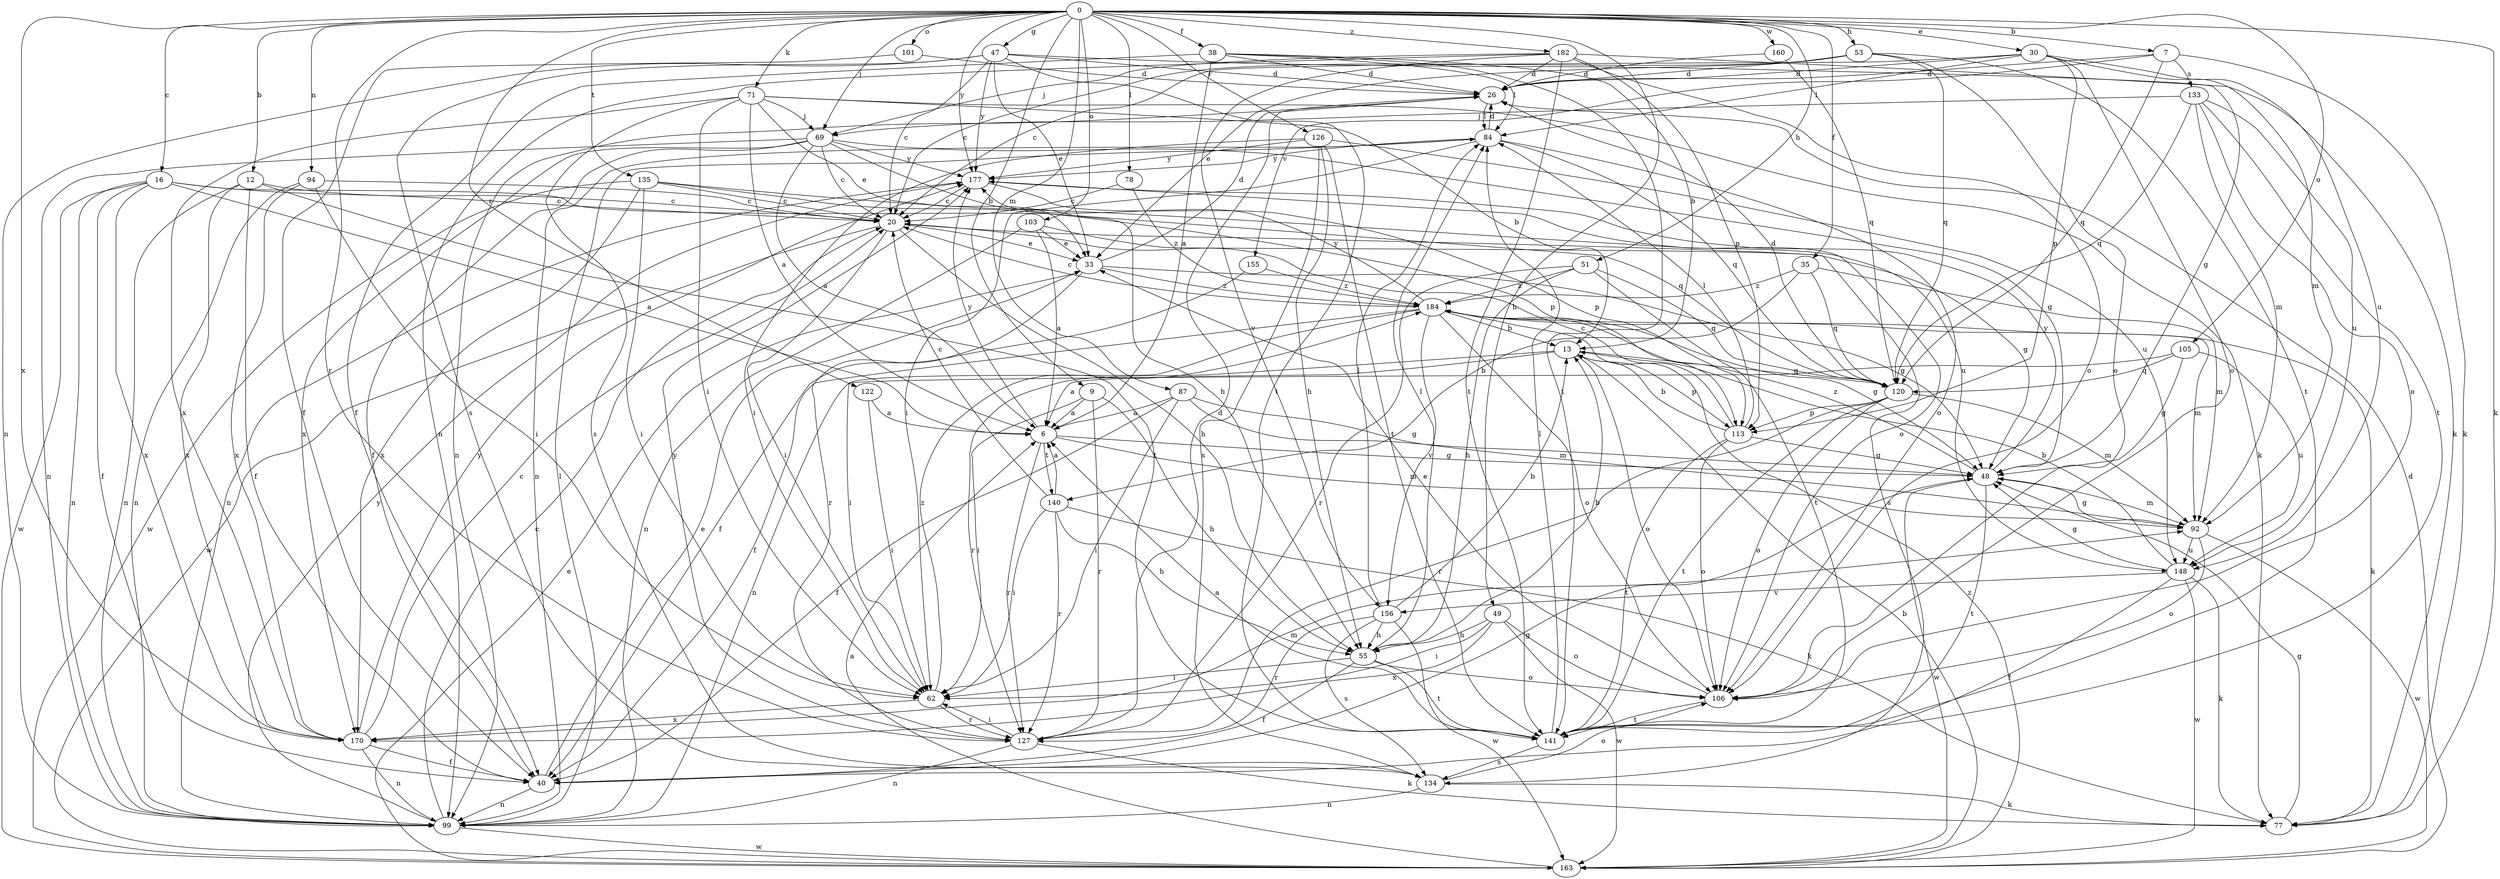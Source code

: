 strict digraph  {
0;
6;
7;
9;
12;
13;
16;
20;
26;
30;
33;
35;
38;
40;
47;
48;
49;
51;
53;
55;
62;
69;
71;
77;
78;
84;
87;
92;
94;
99;
101;
103;
105;
106;
113;
120;
122;
126;
127;
133;
134;
135;
140;
141;
148;
155;
156;
160;
163;
170;
177;
182;
184;
0 -> 7  [label=b];
0 -> 9  [label=b];
0 -> 12  [label=b];
0 -> 16  [label=c];
0 -> 30  [label=e];
0 -> 35  [label=f];
0 -> 38  [label=f];
0 -> 47  [label=g];
0 -> 49  [label=h];
0 -> 51  [label=h];
0 -> 53  [label=h];
0 -> 69  [label=j];
0 -> 71  [label=k];
0 -> 77  [label=k];
0 -> 78  [label=l];
0 -> 87  [label=m];
0 -> 94  [label=n];
0 -> 101  [label=o];
0 -> 103  [label=o];
0 -> 105  [label=o];
0 -> 122  [label=r];
0 -> 126  [label=r];
0 -> 127  [label=r];
0 -> 135  [label=t];
0 -> 160  [label=w];
0 -> 170  [label=x];
0 -> 177  [label=y];
0 -> 182  [label=z];
6 -> 48  [label=g];
6 -> 92  [label=m];
6 -> 127  [label=r];
6 -> 140  [label=t];
6 -> 177  [label=y];
7 -> 26  [label=d];
7 -> 77  [label=k];
7 -> 120  [label=q];
7 -> 133  [label=s];
7 -> 155  [label=v];
9 -> 6  [label=a];
9 -> 55  [label=h];
9 -> 62  [label=i];
9 -> 127  [label=r];
12 -> 20  [label=c];
12 -> 40  [label=f];
12 -> 99  [label=n];
12 -> 141  [label=t];
12 -> 170  [label=x];
13 -> 6  [label=a];
13 -> 106  [label=o];
13 -> 113  [label=p];
13 -> 120  [label=q];
13 -> 127  [label=r];
16 -> 6  [label=a];
16 -> 20  [label=c];
16 -> 40  [label=f];
16 -> 99  [label=n];
16 -> 120  [label=q];
16 -> 163  [label=w];
16 -> 170  [label=x];
20 -> 33  [label=e];
20 -> 48  [label=g];
20 -> 55  [label=h];
20 -> 62  [label=i];
20 -> 163  [label=w];
26 -> 84  [label=l];
26 -> 99  [label=n];
30 -> 20  [label=c];
30 -> 26  [label=d];
30 -> 84  [label=l];
30 -> 92  [label=m];
30 -> 106  [label=o];
30 -> 113  [label=p];
30 -> 148  [label=u];
33 -> 26  [label=d];
33 -> 48  [label=g];
33 -> 127  [label=r];
33 -> 184  [label=z];
35 -> 92  [label=m];
35 -> 120  [label=q];
35 -> 184  [label=z];
35 -> 140  [label=b];
38 -> 6  [label=a];
38 -> 13  [label=b];
38 -> 26  [label=d];
38 -> 40  [label=f];
38 -> 84  [label=l];
38 -> 141  [label=t];
40 -> 33  [label=e];
40 -> 48  [label=g];
40 -> 99  [label=n];
47 -> 20  [label=c];
47 -> 26  [label=d];
47 -> 33  [label=e];
47 -> 48  [label=g];
47 -> 99  [label=n];
47 -> 134  [label=s];
47 -> 141  [label=t];
47 -> 177  [label=y];
48 -> 92  [label=m];
48 -> 141  [label=t];
48 -> 163  [label=w];
48 -> 177  [label=y];
48 -> 184  [label=z];
49 -> 55  [label=h];
49 -> 62  [label=i];
49 -> 106  [label=o];
49 -> 163  [label=w];
49 -> 170  [label=x];
51 -> 55  [label=h];
51 -> 120  [label=q];
51 -> 127  [label=r];
51 -> 141  [label=t];
51 -> 184  [label=z];
53 -> 20  [label=c];
53 -> 26  [label=d];
53 -> 33  [label=e];
53 -> 106  [label=o];
53 -> 120  [label=q];
53 -> 141  [label=t];
55 -> 13  [label=b];
55 -> 40  [label=f];
55 -> 62  [label=i];
55 -> 84  [label=l];
55 -> 106  [label=o];
55 -> 141  [label=t];
62 -> 127  [label=r];
62 -> 170  [label=x];
62 -> 184  [label=z];
69 -> 6  [label=a];
69 -> 20  [label=c];
69 -> 40  [label=f];
69 -> 48  [label=g];
69 -> 55  [label=h];
69 -> 99  [label=n];
69 -> 170  [label=x];
69 -> 177  [label=y];
71 -> 6  [label=a];
71 -> 13  [label=b];
71 -> 33  [label=e];
71 -> 62  [label=i];
71 -> 69  [label=j];
71 -> 77  [label=k];
71 -> 134  [label=s];
71 -> 170  [label=x];
77 -> 48  [label=g];
78 -> 20  [label=c];
78 -> 184  [label=z];
84 -> 26  [label=d];
84 -> 62  [label=i];
84 -> 99  [label=n];
84 -> 106  [label=o];
84 -> 120  [label=q];
84 -> 177  [label=y];
87 -> 6  [label=a];
87 -> 40  [label=f];
87 -> 48  [label=g];
87 -> 62  [label=i];
87 -> 92  [label=m];
92 -> 48  [label=g];
92 -> 106  [label=o];
92 -> 148  [label=u];
92 -> 163  [label=w];
94 -> 20  [label=c];
94 -> 62  [label=i];
94 -> 99  [label=n];
94 -> 170  [label=x];
99 -> 20  [label=c];
99 -> 84  [label=l];
99 -> 163  [label=w];
99 -> 177  [label=y];
101 -> 26  [label=d];
101 -> 40  [label=f];
103 -> 6  [label=a];
103 -> 33  [label=e];
103 -> 99  [label=n];
103 -> 134  [label=s];
105 -> 48  [label=g];
105 -> 99  [label=n];
105 -> 120  [label=q];
105 -> 148  [label=u];
106 -> 33  [label=e];
106 -> 141  [label=t];
113 -> 13  [label=b];
113 -> 20  [label=c];
113 -> 48  [label=g];
113 -> 84  [label=l];
113 -> 106  [label=o];
113 -> 141  [label=t];
120 -> 26  [label=d];
120 -> 92  [label=m];
120 -> 106  [label=o];
120 -> 113  [label=p];
120 -> 127  [label=r];
120 -> 141  [label=t];
122 -> 6  [label=a];
122 -> 62  [label=i];
126 -> 55  [label=h];
126 -> 62  [label=i];
126 -> 134  [label=s];
126 -> 141  [label=t];
126 -> 148  [label=u];
126 -> 177  [label=y];
127 -> 26  [label=d];
127 -> 62  [label=i];
127 -> 77  [label=k];
127 -> 99  [label=n];
127 -> 177  [label=y];
133 -> 69  [label=j];
133 -> 92  [label=m];
133 -> 106  [label=o];
133 -> 120  [label=q];
133 -> 141  [label=t];
133 -> 148  [label=u];
134 -> 77  [label=k];
134 -> 99  [label=n];
134 -> 106  [label=o];
135 -> 20  [label=c];
135 -> 62  [label=i];
135 -> 113  [label=p];
135 -> 148  [label=u];
135 -> 163  [label=w];
135 -> 170  [label=x];
140 -> 6  [label=a];
140 -> 20  [label=c];
140 -> 55  [label=h];
140 -> 62  [label=i];
140 -> 77  [label=k];
140 -> 127  [label=r];
141 -> 6  [label=a];
141 -> 84  [label=l];
141 -> 134  [label=s];
148 -> 13  [label=b];
148 -> 40  [label=f];
148 -> 48  [label=g];
148 -> 77  [label=k];
148 -> 156  [label=v];
148 -> 163  [label=w];
155 -> 40  [label=f];
155 -> 184  [label=z];
156 -> 13  [label=b];
156 -> 55  [label=h];
156 -> 84  [label=l];
156 -> 127  [label=r];
156 -> 134  [label=s];
156 -> 163  [label=w];
160 -> 26  [label=d];
160 -> 120  [label=q];
163 -> 6  [label=a];
163 -> 13  [label=b];
163 -> 26  [label=d];
163 -> 33  [label=e];
163 -> 184  [label=z];
170 -> 20  [label=c];
170 -> 40  [label=f];
170 -> 92  [label=m];
170 -> 99  [label=n];
170 -> 177  [label=y];
177 -> 20  [label=c];
177 -> 99  [label=n];
177 -> 106  [label=o];
177 -> 113  [label=p];
182 -> 26  [label=d];
182 -> 69  [label=j];
182 -> 77  [label=k];
182 -> 99  [label=n];
182 -> 106  [label=o];
182 -> 113  [label=p];
182 -> 141  [label=t];
182 -> 156  [label=v];
184 -> 13  [label=b];
184 -> 20  [label=c];
184 -> 40  [label=f];
184 -> 48  [label=g];
184 -> 62  [label=i];
184 -> 77  [label=k];
184 -> 92  [label=m];
184 -> 106  [label=o];
184 -> 156  [label=v];
184 -> 177  [label=y];
}
